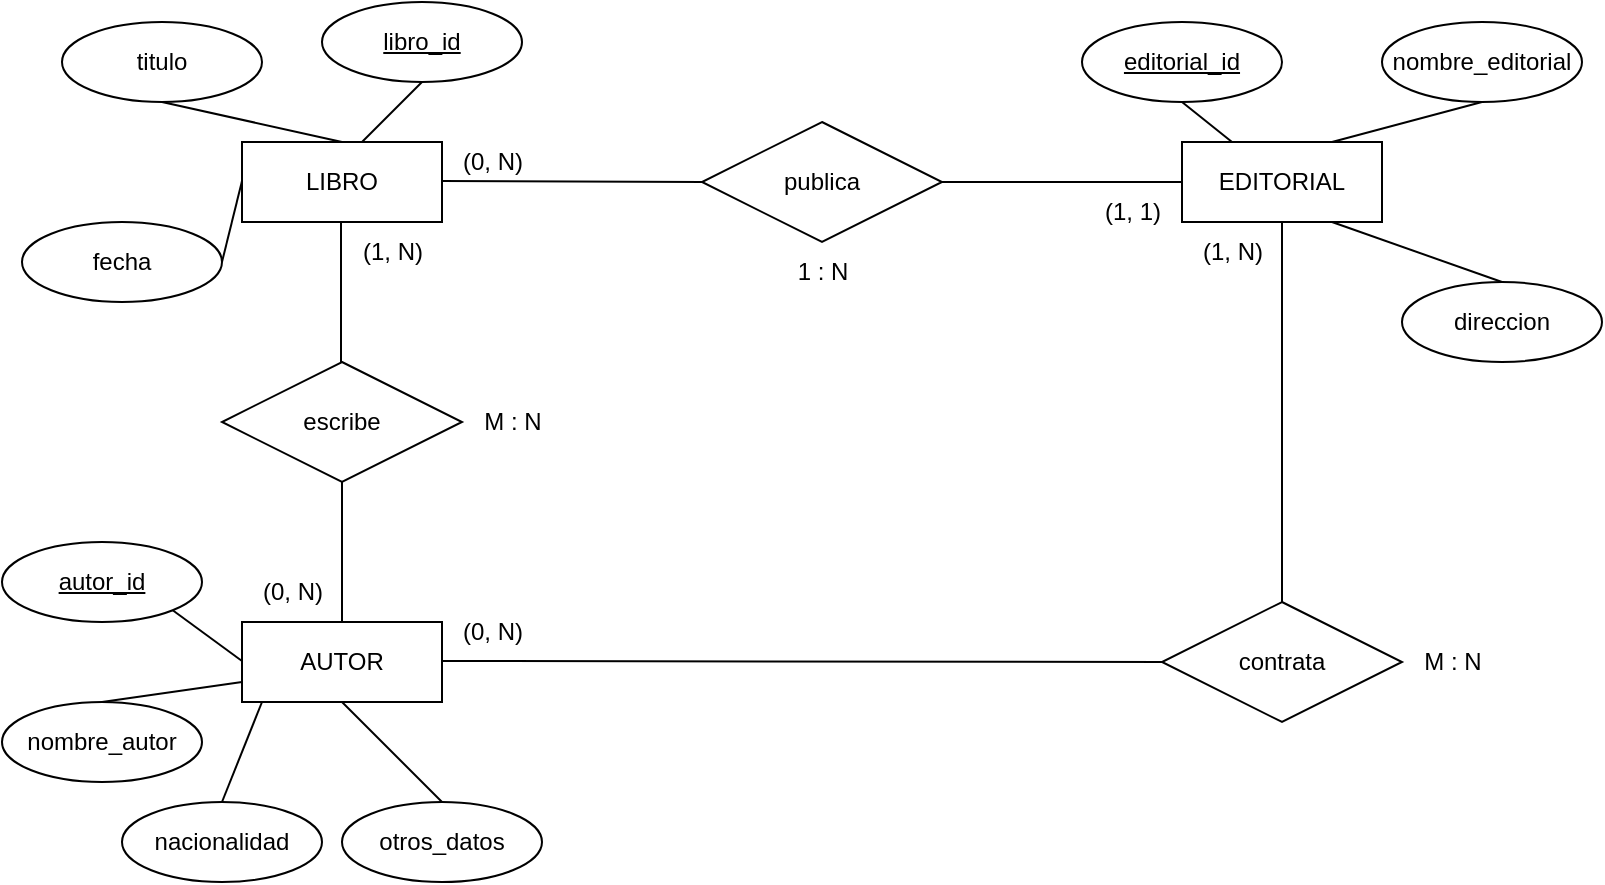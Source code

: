 <mxfile version="24.8.6">
  <diagram name="Página-1" id="Bd_Bw9SWld3NTeidYwY_">
    <mxGraphModel dx="1434" dy="738" grid="1" gridSize="10" guides="1" tooltips="1" connect="1" arrows="1" fold="1" page="1" pageScale="1" pageWidth="827" pageHeight="1169" math="0" shadow="0">
      <root>
        <mxCell id="0" />
        <mxCell id="1" parent="0" />
        <mxCell id="AF6Pj5pqU_9BrOkmDMX6-2" value="AUTOR" style="whiteSpace=wrap;html=1;align=center;" vertex="1" parent="1">
          <mxGeometry x="120" y="320" width="100" height="40" as="geometry" />
        </mxCell>
        <mxCell id="AF6Pj5pqU_9BrOkmDMX6-3" value="LIBRO" style="whiteSpace=wrap;html=1;align=center;" vertex="1" parent="1">
          <mxGeometry x="120" y="80" width="100" height="40" as="geometry" />
        </mxCell>
        <mxCell id="AF6Pj5pqU_9BrOkmDMX6-4" value="EDITORIAL" style="whiteSpace=wrap;html=1;align=center;" vertex="1" parent="1">
          <mxGeometry x="590" y="80" width="100" height="40" as="geometry" />
        </mxCell>
        <mxCell id="AF6Pj5pqU_9BrOkmDMX6-5" value="publica" style="shape=rhombus;perimeter=rhombusPerimeter;whiteSpace=wrap;html=1;align=center;" vertex="1" parent="1">
          <mxGeometry x="350" y="70" width="120" height="60" as="geometry" />
        </mxCell>
        <mxCell id="AF6Pj5pqU_9BrOkmDMX6-6" value="escribe" style="shape=rhombus;perimeter=rhombusPerimeter;whiteSpace=wrap;html=1;align=center;" vertex="1" parent="1">
          <mxGeometry x="110" y="190" width="120" height="60" as="geometry" />
        </mxCell>
        <mxCell id="AF6Pj5pqU_9BrOkmDMX6-7" value="contrata" style="shape=rhombus;perimeter=rhombusPerimeter;whiteSpace=wrap;html=1;align=center;" vertex="1" parent="1">
          <mxGeometry x="580" y="310" width="120" height="60" as="geometry" />
        </mxCell>
        <mxCell id="AF6Pj5pqU_9BrOkmDMX6-8" value="" style="endArrow=none;html=1;rounded=0;exitX=0.5;exitY=0;exitDx=0;exitDy=0;entryX=0.5;entryY=1;entryDx=0;entryDy=0;" edge="1" parent="1" source="AF6Pj5pqU_9BrOkmDMX6-7" target="AF6Pj5pqU_9BrOkmDMX6-4">
          <mxGeometry relative="1" as="geometry">
            <mxPoint x="480" y="120" as="sourcePoint" />
            <mxPoint x="640" y="120" as="targetPoint" />
          </mxGeometry>
        </mxCell>
        <mxCell id="AF6Pj5pqU_9BrOkmDMX6-9" value="" style="endArrow=none;html=1;rounded=0;entryX=0;entryY=0.5;entryDx=0;entryDy=0;" edge="1" parent="1" target="AF6Pj5pqU_9BrOkmDMX6-7">
          <mxGeometry relative="1" as="geometry">
            <mxPoint x="220" y="339.5" as="sourcePoint" />
            <mxPoint x="380" y="339.5" as="targetPoint" />
          </mxGeometry>
        </mxCell>
        <mxCell id="AF6Pj5pqU_9BrOkmDMX6-10" value="" style="endArrow=none;html=1;rounded=0;entryX=0.5;entryY=0;entryDx=0;entryDy=0;" edge="1" parent="1" target="AF6Pj5pqU_9BrOkmDMX6-2">
          <mxGeometry relative="1" as="geometry">
            <mxPoint x="170" y="250" as="sourcePoint" />
            <mxPoint x="330" y="250" as="targetPoint" />
          </mxGeometry>
        </mxCell>
        <mxCell id="AF6Pj5pqU_9BrOkmDMX6-11" value="" style="endArrow=none;html=1;rounded=0;entryX=0.5;entryY=0;entryDx=0;entryDy=0;" edge="1" parent="1">
          <mxGeometry relative="1" as="geometry">
            <mxPoint x="169.5" y="120" as="sourcePoint" />
            <mxPoint x="169.5" y="190" as="targetPoint" />
          </mxGeometry>
        </mxCell>
        <mxCell id="AF6Pj5pqU_9BrOkmDMX6-12" value="" style="endArrow=none;html=1;rounded=0;entryX=0;entryY=0.5;entryDx=0;entryDy=0;" edge="1" parent="1" target="AF6Pj5pqU_9BrOkmDMX6-5">
          <mxGeometry relative="1" as="geometry">
            <mxPoint x="220" y="99.5" as="sourcePoint" />
            <mxPoint x="340" y="100" as="targetPoint" />
          </mxGeometry>
        </mxCell>
        <mxCell id="AF6Pj5pqU_9BrOkmDMX6-13" value="" style="endArrow=none;html=1;rounded=0;exitX=1;exitY=0.5;exitDx=0;exitDy=0;entryX=0;entryY=0.5;entryDx=0;entryDy=0;" edge="1" parent="1" source="AF6Pj5pqU_9BrOkmDMX6-5" target="AF6Pj5pqU_9BrOkmDMX6-4">
          <mxGeometry relative="1" as="geometry">
            <mxPoint x="480" y="100" as="sourcePoint" />
            <mxPoint x="580" y="100" as="targetPoint" />
          </mxGeometry>
        </mxCell>
        <mxCell id="AF6Pj5pqU_9BrOkmDMX6-16" value="autor_id" style="ellipse;whiteSpace=wrap;html=1;align=center;fontStyle=4;" vertex="1" parent="1">
          <mxGeometry y="280" width="100" height="40" as="geometry" />
        </mxCell>
        <mxCell id="AF6Pj5pqU_9BrOkmDMX6-17" value="" style="endArrow=none;html=1;rounded=0;exitX=1;exitY=1;exitDx=0;exitDy=0;" edge="1" parent="1" source="AF6Pj5pqU_9BrOkmDMX6-16">
          <mxGeometry relative="1" as="geometry">
            <mxPoint x="-40" y="339.5" as="sourcePoint" />
            <mxPoint x="120" y="339.5" as="targetPoint" />
          </mxGeometry>
        </mxCell>
        <mxCell id="AF6Pj5pqU_9BrOkmDMX6-18" value="nombre_autor" style="ellipse;whiteSpace=wrap;html=1;align=center;" vertex="1" parent="1">
          <mxGeometry y="360" width="100" height="40" as="geometry" />
        </mxCell>
        <mxCell id="AF6Pj5pqU_9BrOkmDMX6-19" value="" style="endArrow=none;html=1;rounded=0;exitX=0.5;exitY=0;exitDx=0;exitDy=0;" edge="1" parent="1" source="AF6Pj5pqU_9BrOkmDMX6-18">
          <mxGeometry relative="1" as="geometry">
            <mxPoint x="-40" y="350" as="sourcePoint" />
            <mxPoint x="120" y="350" as="targetPoint" />
          </mxGeometry>
        </mxCell>
        <mxCell id="AF6Pj5pqU_9BrOkmDMX6-20" value="nacionalidad" style="ellipse;whiteSpace=wrap;html=1;align=center;" vertex="1" parent="1">
          <mxGeometry x="60" y="410" width="100" height="40" as="geometry" />
        </mxCell>
        <mxCell id="AF6Pj5pqU_9BrOkmDMX6-21" value="" style="endArrow=none;html=1;rounded=0;entryX=0.5;entryY=0;entryDx=0;entryDy=0;" edge="1" parent="1" target="AF6Pj5pqU_9BrOkmDMX6-20">
          <mxGeometry relative="1" as="geometry">
            <mxPoint x="130" y="360" as="sourcePoint" />
            <mxPoint x="290" y="360" as="targetPoint" />
          </mxGeometry>
        </mxCell>
        <mxCell id="AF6Pj5pqU_9BrOkmDMX6-22" value="otros_datos" style="ellipse;whiteSpace=wrap;html=1;align=center;" vertex="1" parent="1">
          <mxGeometry x="170" y="410" width="100" height="40" as="geometry" />
        </mxCell>
        <mxCell id="AF6Pj5pqU_9BrOkmDMX6-23" value="" style="endArrow=none;html=1;rounded=0;entryX=0.5;entryY=0;entryDx=0;entryDy=0;" edge="1" parent="1" target="AF6Pj5pqU_9BrOkmDMX6-22">
          <mxGeometry relative="1" as="geometry">
            <mxPoint x="170" y="360" as="sourcePoint" />
            <mxPoint x="330" y="360" as="targetPoint" />
          </mxGeometry>
        </mxCell>
        <mxCell id="AF6Pj5pqU_9BrOkmDMX6-24" value="libro_id" style="ellipse;whiteSpace=wrap;html=1;align=center;fontStyle=4;" vertex="1" parent="1">
          <mxGeometry x="160" y="10" width="100" height="40" as="geometry" />
        </mxCell>
        <mxCell id="AF6Pj5pqU_9BrOkmDMX6-25" value="" style="endArrow=none;html=1;rounded=0;entryX=0.5;entryY=1;entryDx=0;entryDy=0;" edge="1" parent="1" target="AF6Pj5pqU_9BrOkmDMX6-24">
          <mxGeometry relative="1" as="geometry">
            <mxPoint x="180" y="80" as="sourcePoint" />
            <mxPoint x="340" y="80" as="targetPoint" />
          </mxGeometry>
        </mxCell>
        <mxCell id="AF6Pj5pqU_9BrOkmDMX6-26" value="titulo" style="ellipse;whiteSpace=wrap;html=1;align=center;" vertex="1" parent="1">
          <mxGeometry x="30" y="20" width="100" height="40" as="geometry" />
        </mxCell>
        <mxCell id="AF6Pj5pqU_9BrOkmDMX6-27" value="" style="endArrow=none;html=1;rounded=0;exitX=0.5;exitY=1;exitDx=0;exitDy=0;" edge="1" parent="1" source="AF6Pj5pqU_9BrOkmDMX6-26">
          <mxGeometry relative="1" as="geometry">
            <mxPoint x="10" y="80" as="sourcePoint" />
            <mxPoint x="170" y="80" as="targetPoint" />
          </mxGeometry>
        </mxCell>
        <mxCell id="AF6Pj5pqU_9BrOkmDMX6-28" value="fecha" style="ellipse;whiteSpace=wrap;html=1;align=center;" vertex="1" parent="1">
          <mxGeometry x="10" y="120" width="100" height="40" as="geometry" />
        </mxCell>
        <mxCell id="AF6Pj5pqU_9BrOkmDMX6-29" value="" style="endArrow=none;html=1;rounded=0;exitX=1;exitY=0.5;exitDx=0;exitDy=0;" edge="1" parent="1" source="AF6Pj5pqU_9BrOkmDMX6-28">
          <mxGeometry relative="1" as="geometry">
            <mxPoint x="-40" y="99.5" as="sourcePoint" />
            <mxPoint x="120" y="99.5" as="targetPoint" />
          </mxGeometry>
        </mxCell>
        <mxCell id="AF6Pj5pqU_9BrOkmDMX6-30" value="editorial_id" style="ellipse;whiteSpace=wrap;html=1;align=center;fontStyle=4;" vertex="1" parent="1">
          <mxGeometry x="540" y="20" width="100" height="40" as="geometry" />
        </mxCell>
        <mxCell id="AF6Pj5pqU_9BrOkmDMX6-31" value="" style="endArrow=none;html=1;rounded=0;exitX=0.5;exitY=1;exitDx=0;exitDy=0;entryX=0.25;entryY=0;entryDx=0;entryDy=0;" edge="1" parent="1" source="AF6Pj5pqU_9BrOkmDMX6-30" target="AF6Pj5pqU_9BrOkmDMX6-4">
          <mxGeometry relative="1" as="geometry">
            <mxPoint x="440" y="79" as="sourcePoint" />
            <mxPoint x="600" y="79" as="targetPoint" />
          </mxGeometry>
        </mxCell>
        <mxCell id="AF6Pj5pqU_9BrOkmDMX6-32" value="nombre_editorial" style="ellipse;whiteSpace=wrap;html=1;align=center;" vertex="1" parent="1">
          <mxGeometry x="690" y="20" width="100" height="40" as="geometry" />
        </mxCell>
        <mxCell id="AF6Pj5pqU_9BrOkmDMX6-33" value="" style="endArrow=none;html=1;rounded=0;entryX=0.5;entryY=1;entryDx=0;entryDy=0;exitX=0.75;exitY=0;exitDx=0;exitDy=0;" edge="1" parent="1" source="AF6Pj5pqU_9BrOkmDMX6-4" target="AF6Pj5pqU_9BrOkmDMX6-32">
          <mxGeometry relative="1" as="geometry">
            <mxPoint x="660" y="70" as="sourcePoint" />
            <mxPoint x="810" y="79" as="targetPoint" />
          </mxGeometry>
        </mxCell>
        <mxCell id="AF6Pj5pqU_9BrOkmDMX6-34" value="direccion" style="ellipse;whiteSpace=wrap;html=1;align=center;" vertex="1" parent="1">
          <mxGeometry x="700" y="150" width="100" height="40" as="geometry" />
        </mxCell>
        <mxCell id="AF6Pj5pqU_9BrOkmDMX6-35" value="" style="endArrow=none;html=1;rounded=0;entryX=0.5;entryY=0;entryDx=0;entryDy=0;exitX=0.75;exitY=1;exitDx=0;exitDy=0;" edge="1" parent="1" source="AF6Pj5pqU_9BrOkmDMX6-4" target="AF6Pj5pqU_9BrOkmDMX6-34">
          <mxGeometry relative="1" as="geometry">
            <mxPoint x="690" y="130" as="sourcePoint" />
            <mxPoint x="820" y="119" as="targetPoint" />
          </mxGeometry>
        </mxCell>
        <mxCell id="AF6Pj5pqU_9BrOkmDMX6-36" value="(1, N)" style="text;html=1;align=center;verticalAlign=middle;resizable=0;points=[];autosize=1;strokeColor=none;fillColor=none;" vertex="1" parent="1">
          <mxGeometry x="170" y="120" width="50" height="30" as="geometry" />
        </mxCell>
        <mxCell id="AF6Pj5pqU_9BrOkmDMX6-37" value="(0, N)" style="text;html=1;align=center;verticalAlign=middle;resizable=0;points=[];autosize=1;strokeColor=none;fillColor=none;" vertex="1" parent="1">
          <mxGeometry x="120" y="290" width="50" height="30" as="geometry" />
        </mxCell>
        <mxCell id="AF6Pj5pqU_9BrOkmDMX6-38" value="(1, 1)" style="text;html=1;align=center;verticalAlign=middle;resizable=0;points=[];autosize=1;strokeColor=none;fillColor=none;" vertex="1" parent="1">
          <mxGeometry x="540" y="100" width="50" height="30" as="geometry" />
        </mxCell>
        <mxCell id="AF6Pj5pqU_9BrOkmDMX6-39" value="(0, N)" style="text;html=1;align=center;verticalAlign=middle;resizable=0;points=[];autosize=1;strokeColor=none;fillColor=none;" vertex="1" parent="1">
          <mxGeometry x="220" y="75" width="50" height="30" as="geometry" />
        </mxCell>
        <mxCell id="AF6Pj5pqU_9BrOkmDMX6-40" value="M : N" style="text;html=1;align=center;verticalAlign=middle;resizable=0;points=[];autosize=1;strokeColor=none;fillColor=none;" vertex="1" parent="1">
          <mxGeometry x="230" y="205" width="50" height="30" as="geometry" />
        </mxCell>
        <mxCell id="AF6Pj5pqU_9BrOkmDMX6-41" value="1 : N" style="text;html=1;align=center;verticalAlign=middle;resizable=0;points=[];autosize=1;strokeColor=none;fillColor=none;" vertex="1" parent="1">
          <mxGeometry x="385" y="130" width="50" height="30" as="geometry" />
        </mxCell>
        <mxCell id="AF6Pj5pqU_9BrOkmDMX6-42" value="(0, N)" style="text;html=1;align=center;verticalAlign=middle;resizable=0;points=[];autosize=1;strokeColor=none;fillColor=none;" vertex="1" parent="1">
          <mxGeometry x="220" y="310" width="50" height="30" as="geometry" />
        </mxCell>
        <mxCell id="AF6Pj5pqU_9BrOkmDMX6-43" value="(1, N)" style="text;html=1;align=center;verticalAlign=middle;resizable=0;points=[];autosize=1;strokeColor=none;fillColor=none;" vertex="1" parent="1">
          <mxGeometry x="590" y="120" width="50" height="30" as="geometry" />
        </mxCell>
        <mxCell id="AF6Pj5pqU_9BrOkmDMX6-44" value="M : N" style="text;html=1;align=center;verticalAlign=middle;resizable=0;points=[];autosize=1;strokeColor=none;fillColor=none;" vertex="1" parent="1">
          <mxGeometry x="700" y="325" width="50" height="30" as="geometry" />
        </mxCell>
      </root>
    </mxGraphModel>
  </diagram>
</mxfile>

